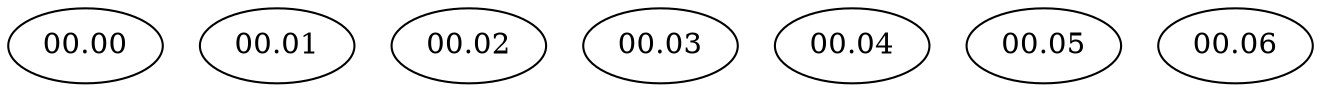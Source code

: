 graph G {
    edge [penwidth=2]
    subgraph points {
        00.00 [pos="0,16!"]
        00.01 [pos="1,16!"]
        00.02 [pos="2,16!"]
        00.03 [pos="3,16!"]
        00.04 [pos="4,16!"]
        00.05 [pos="5,16!"]
        00.06 [pos="6,16!"]
    }
}